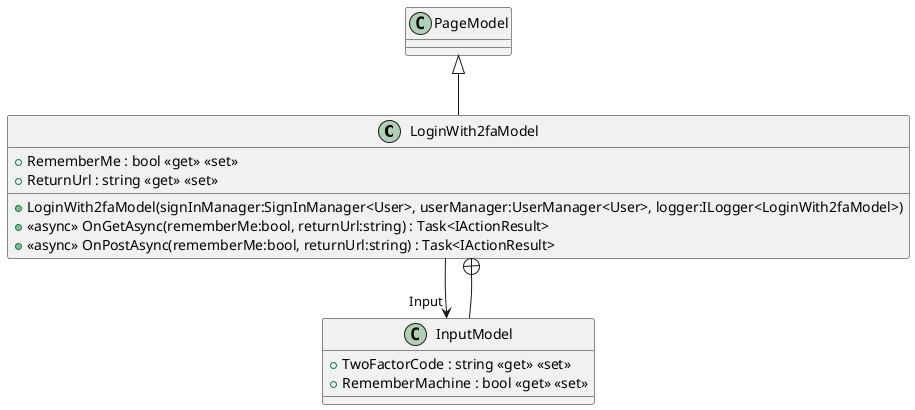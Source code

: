 @startuml
class LoginWith2faModel {
    + LoginWith2faModel(signInManager:SignInManager<User>, userManager:UserManager<User>, logger:ILogger<LoginWith2faModel>)
    + RememberMe : bool <<get>> <<set>>
    + ReturnUrl : string <<get>> <<set>>
    + <<async>> OnGetAsync(rememberMe:bool, returnUrl:string) : Task<IActionResult>
    + <<async>> OnPostAsync(rememberMe:bool, returnUrl:string) : Task<IActionResult>
}
class InputModel {
    + TwoFactorCode : string <<get>> <<set>>
    + RememberMachine : bool <<get>> <<set>>
}
PageModel <|-- LoginWith2faModel
LoginWith2faModel --> "Input" InputModel
LoginWith2faModel +-- InputModel
@enduml
